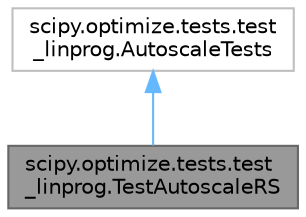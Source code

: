 digraph "scipy.optimize.tests.test_linprog.TestAutoscaleRS"
{
 // LATEX_PDF_SIZE
  bgcolor="transparent";
  edge [fontname=Helvetica,fontsize=10,labelfontname=Helvetica,labelfontsize=10];
  node [fontname=Helvetica,fontsize=10,shape=box,height=0.2,width=0.4];
  Node1 [id="Node000001",label="scipy.optimize.tests.test\l_linprog.TestAutoscaleRS",height=0.2,width=0.4,color="gray40", fillcolor="grey60", style="filled", fontcolor="black",tooltip=" "];
  Node2 -> Node1 [id="edge1_Node000001_Node000002",dir="back",color="steelblue1",style="solid",tooltip=" "];
  Node2 [id="Node000002",label="scipy.optimize.tests.test\l_linprog.AutoscaleTests",height=0.2,width=0.4,color="grey75", fillcolor="white", style="filled",URL="$dc/df3/classscipy_1_1optimize_1_1tests_1_1test__linprog_1_1AutoscaleTests.html",tooltip=" "];
}

